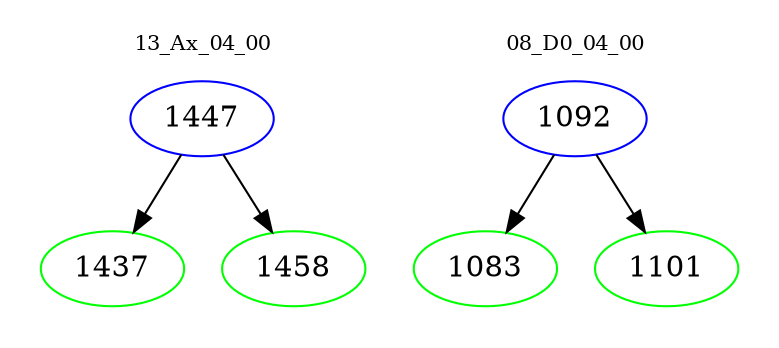digraph{
subgraph cluster_0 {
color = white
label = "13_Ax_04_00";
fontsize=10;
T0_1447 [label="1447", color="blue"]
T0_1447 -> T0_1437 [color="black"]
T0_1437 [label="1437", color="green"]
T0_1447 -> T0_1458 [color="black"]
T0_1458 [label="1458", color="green"]
}
subgraph cluster_1 {
color = white
label = "08_D0_04_00";
fontsize=10;
T1_1092 [label="1092", color="blue"]
T1_1092 -> T1_1083 [color="black"]
T1_1083 [label="1083", color="green"]
T1_1092 -> T1_1101 [color="black"]
T1_1101 [label="1101", color="green"]
}
}
